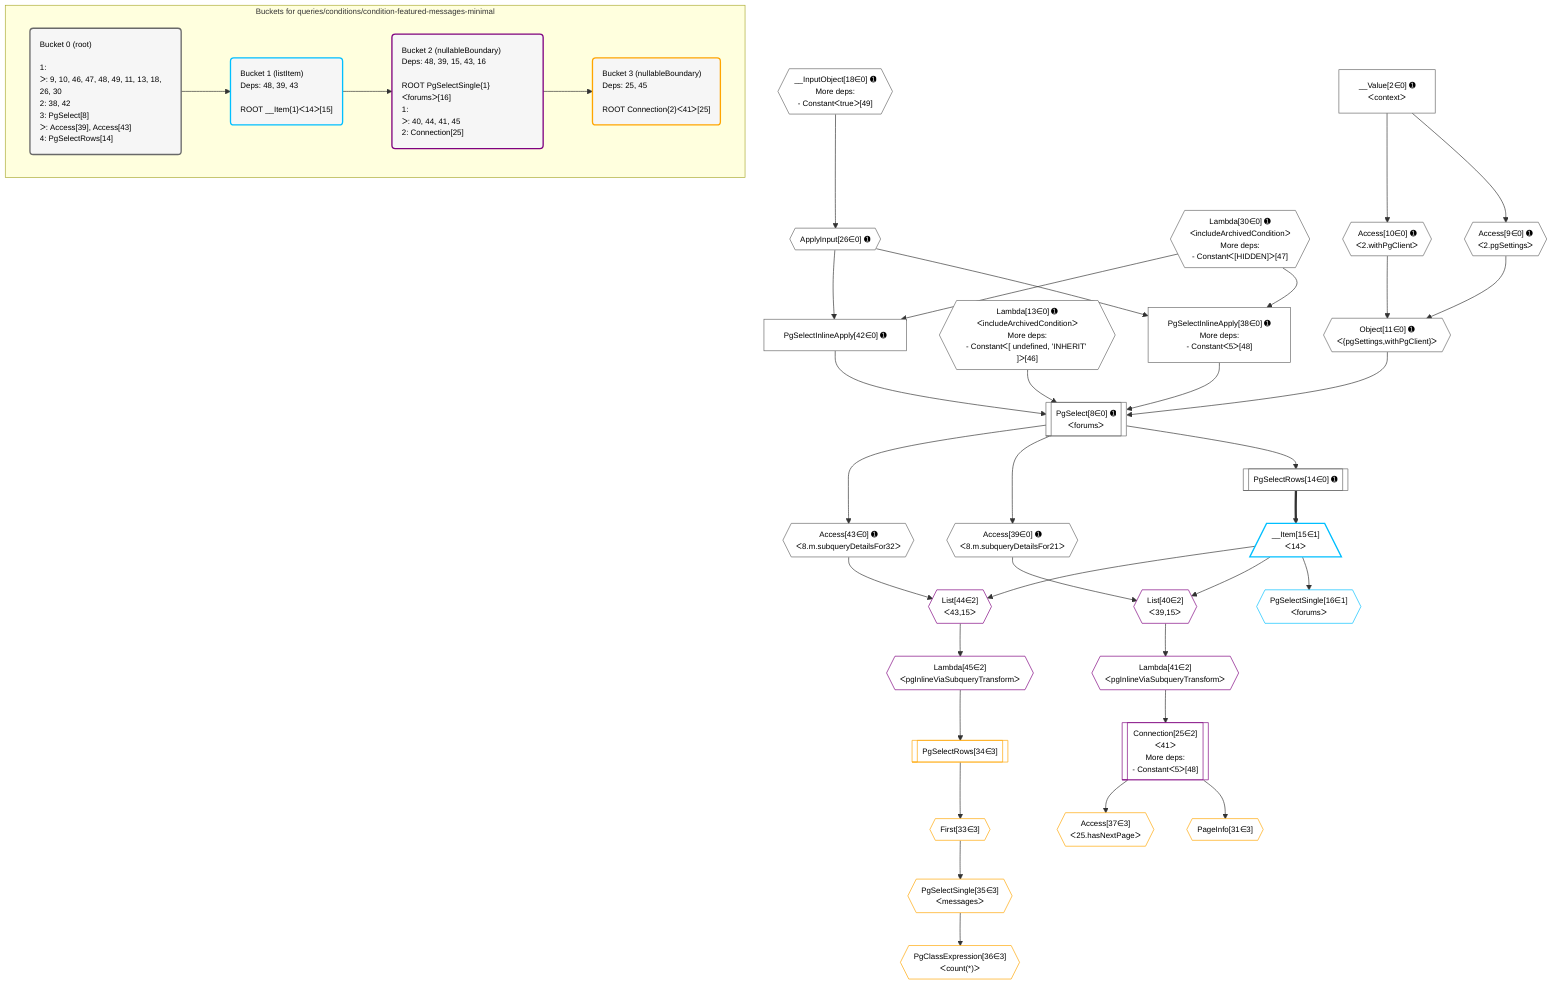 %%{init: {'themeVariables': { 'fontSize': '12px'}}}%%
graph TD
    classDef path fill:#eee,stroke:#000,color:#000
    classDef plan fill:#fff,stroke-width:1px,color:#000
    classDef itemplan fill:#fff,stroke-width:2px,color:#000
    classDef unbatchedplan fill:#dff,stroke-width:1px,color:#000
    classDef sideeffectplan fill:#fcc,stroke-width:2px,color:#000
    classDef bucket fill:#f6f6f6,color:#000,stroke-width:2px,text-align:left

    subgraph "Buckets for queries/conditions/condition-featured-messages-minimal"
    Bucket0("Bucket 0 (root)<br /><br />1: <br />ᐳ: 9, 10, 46, 47, 48, 49, 11, 13, 18, 26, 30<br />2: 38, 42<br />3: PgSelect[8]<br />ᐳ: Access[39], Access[43]<br />4: PgSelectRows[14]"):::bucket
    Bucket1("Bucket 1 (listItem)<br />Deps: 48, 39, 43<br /><br />ROOT __Item{1}ᐸ14ᐳ[15]"):::bucket
    Bucket2("Bucket 2 (nullableBoundary)<br />Deps: 48, 39, 15, 43, 16<br /><br />ROOT PgSelectSingle{1}ᐸforumsᐳ[16]<br />1: <br />ᐳ: 40, 44, 41, 45<br />2: Connection[25]"):::bucket
    Bucket3("Bucket 3 (nullableBoundary)<br />Deps: 25, 45<br /><br />ROOT Connection{2}ᐸ41ᐳ[25]"):::bucket
    end
    Bucket0 --> Bucket1
    Bucket1 --> Bucket2
    Bucket2 --> Bucket3

    %% plan dependencies
    PgSelect8[["PgSelect[8∈0] ➊<br />ᐸforumsᐳ"]]:::plan
    Object11{{"Object[11∈0] ➊<br />ᐸ{pgSettings,withPgClient}ᐳ"}}:::plan
    Lambda13{{"Lambda[13∈0] ➊<br />ᐸincludeArchivedConditionᐳ<br />More deps:<br />- Constantᐸ[ undefined, 'INHERIT' ]ᐳ[46]"}}:::plan
    PgSelectInlineApply38["PgSelectInlineApply[38∈0] ➊<br />More deps:<br />- Constantᐸ5ᐳ[48]"]:::plan
    PgSelectInlineApply42["PgSelectInlineApply[42∈0] ➊"]:::plan
    Object11 & Lambda13 & PgSelectInlineApply38 & PgSelectInlineApply42 --> PgSelect8
    ApplyInput26{{"ApplyInput[26∈0] ➊"}}:::plan
    Lambda30{{"Lambda[30∈0] ➊<br />ᐸincludeArchivedConditionᐳ<br />More deps:<br />- Constantᐸ[HIDDEN]ᐳ[47]"}}:::plan
    ApplyInput26 & Lambda30 --> PgSelectInlineApply38
    Access9{{"Access[9∈0] ➊<br />ᐸ2.pgSettingsᐳ"}}:::plan
    Access10{{"Access[10∈0] ➊<br />ᐸ2.withPgClientᐳ"}}:::plan
    Access9 & Access10 --> Object11
    ApplyInput26 & Lambda30 --> PgSelectInlineApply42
    __Value2["__Value[2∈0] ➊<br />ᐸcontextᐳ"]:::plan
    __Value2 --> Access9
    __Value2 --> Access10
    PgSelectRows14[["PgSelectRows[14∈0] ➊"]]:::plan
    PgSelect8 --> PgSelectRows14
    __InputObject18{{"__InputObject[18∈0] ➊<br />More deps:<br />- Constantᐸtrueᐳ[49]"}}:::plan
    __InputObject18 --> ApplyInput26
    Access39{{"Access[39∈0] ➊<br />ᐸ8.m.subqueryDetailsFor21ᐳ"}}:::plan
    PgSelect8 --> Access39
    Access43{{"Access[43∈0] ➊<br />ᐸ8.m.subqueryDetailsFor32ᐳ"}}:::plan
    PgSelect8 --> Access43
    __Item15[/"__Item[15∈1]<br />ᐸ14ᐳ"\]:::itemplan
    PgSelectRows14 ==> __Item15
    PgSelectSingle16{{"PgSelectSingle[16∈1]<br />ᐸforumsᐳ"}}:::plan
    __Item15 --> PgSelectSingle16
    Connection25[["Connection[25∈2]<br />ᐸ41ᐳ<br />More deps:<br />- Constantᐸ5ᐳ[48]"]]:::plan
    Lambda41{{"Lambda[41∈2]<br />ᐸpgInlineViaSubqueryTransformᐳ"}}:::plan
    Lambda41 --> Connection25
    List40{{"List[40∈2]<br />ᐸ39,15ᐳ"}}:::plan
    Access39 & __Item15 --> List40
    List44{{"List[44∈2]<br />ᐸ43,15ᐳ"}}:::plan
    Access43 & __Item15 --> List44
    List40 --> Lambda41
    Lambda45{{"Lambda[45∈2]<br />ᐸpgInlineViaSubqueryTransformᐳ"}}:::plan
    List44 --> Lambda45
    PageInfo31{{"PageInfo[31∈3]"}}:::plan
    Connection25 --> PageInfo31
    First33{{"First[33∈3]"}}:::plan
    PgSelectRows34[["PgSelectRows[34∈3]"]]:::plan
    PgSelectRows34 --> First33
    Lambda45 --> PgSelectRows34
    PgSelectSingle35{{"PgSelectSingle[35∈3]<br />ᐸmessagesᐳ"}}:::plan
    First33 --> PgSelectSingle35
    PgClassExpression36{{"PgClassExpression[36∈3]<br />ᐸcount(*)ᐳ"}}:::plan
    PgSelectSingle35 --> PgClassExpression36
    Access37{{"Access[37∈3]<br />ᐸ25.hasNextPageᐳ"}}:::plan
    Connection25 --> Access37

    %% define steps
    classDef bucket0 stroke:#696969
    class Bucket0,__Value2,PgSelect8,Access9,Access10,Object11,Lambda13,PgSelectRows14,__InputObject18,ApplyInput26,Lambda30,PgSelectInlineApply38,Access39,PgSelectInlineApply42,Access43 bucket0
    classDef bucket1 stroke:#00bfff
    class Bucket1,__Item15,PgSelectSingle16 bucket1
    classDef bucket2 stroke:#7f007f
    class Bucket2,Connection25,List40,Lambda41,List44,Lambda45 bucket2
    classDef bucket3 stroke:#ffa500
    class Bucket3,PageInfo31,First33,PgSelectRows34,PgSelectSingle35,PgClassExpression36,Access37 bucket3